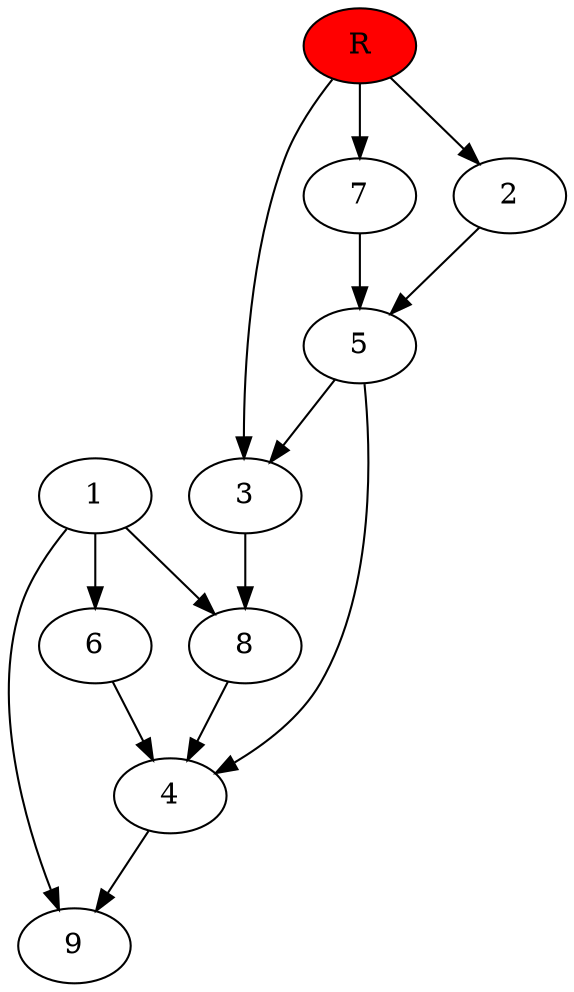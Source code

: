 digraph prb3072 {
	1
	2
	3
	4
	5
	6
	7
	8
	R [fillcolor="#ff0000" style=filled]
	1 -> 6
	1 -> 8
	1 -> 9
	2 -> 5
	3 -> 8
	4 -> 9
	5 -> 3
	5 -> 4
	6 -> 4
	7 -> 5
	8 -> 4
	R -> 2
	R -> 3
	R -> 7
}
